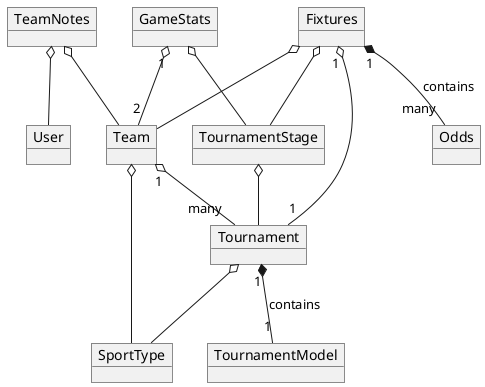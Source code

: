 @startuml "Object diagram"

object GameStats
object Team
object TeamNotes

object Tournament
object TournamentStage

object SportType

object User

object Odds
object Fixtures

object TournamentModel

GameStats "1" o-- "2" Team
GameStats o-- TournamentStage

Team o-- SportType
Team "1" o-- "many" Tournament

Tournament o-- SportType
Tournament "1" *-- "1" TournamentModel: contains
TournamentStage o-- Tournament

Fixtures "1" o-- "1" Tournament
Fixtures o-- TournamentStage
Fixtures o-- Team
Fixtures "1" *-- "many" Odds: contains

TeamNotes o-- Team
TeamNotes o-- User

@enduml
